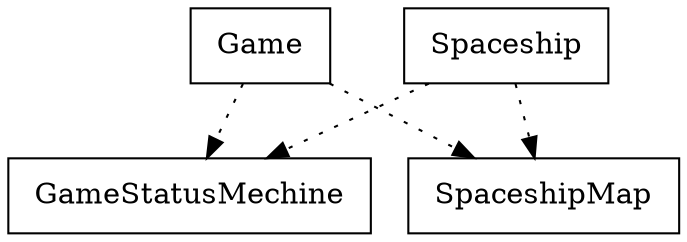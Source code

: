 digraph {
Game [ label=" Game " shape= box ]
GameStatusMechine [ label=" GameStatusMechine " shape= box ]
Spaceship [ label=" Spaceship " shape= box ]
SpaceshipMap [ label=" SpaceshipMap " shape= box ]

"Game" -> "SpaceshipMap" [style= dotted ]
"Game" -> "GameStatusMechine" [style= dotted ]
"Spaceship" -> "GameStatusMechine" [style= dotted ]
"Spaceship" -> "SpaceshipMap" [style= dotted ]
}
